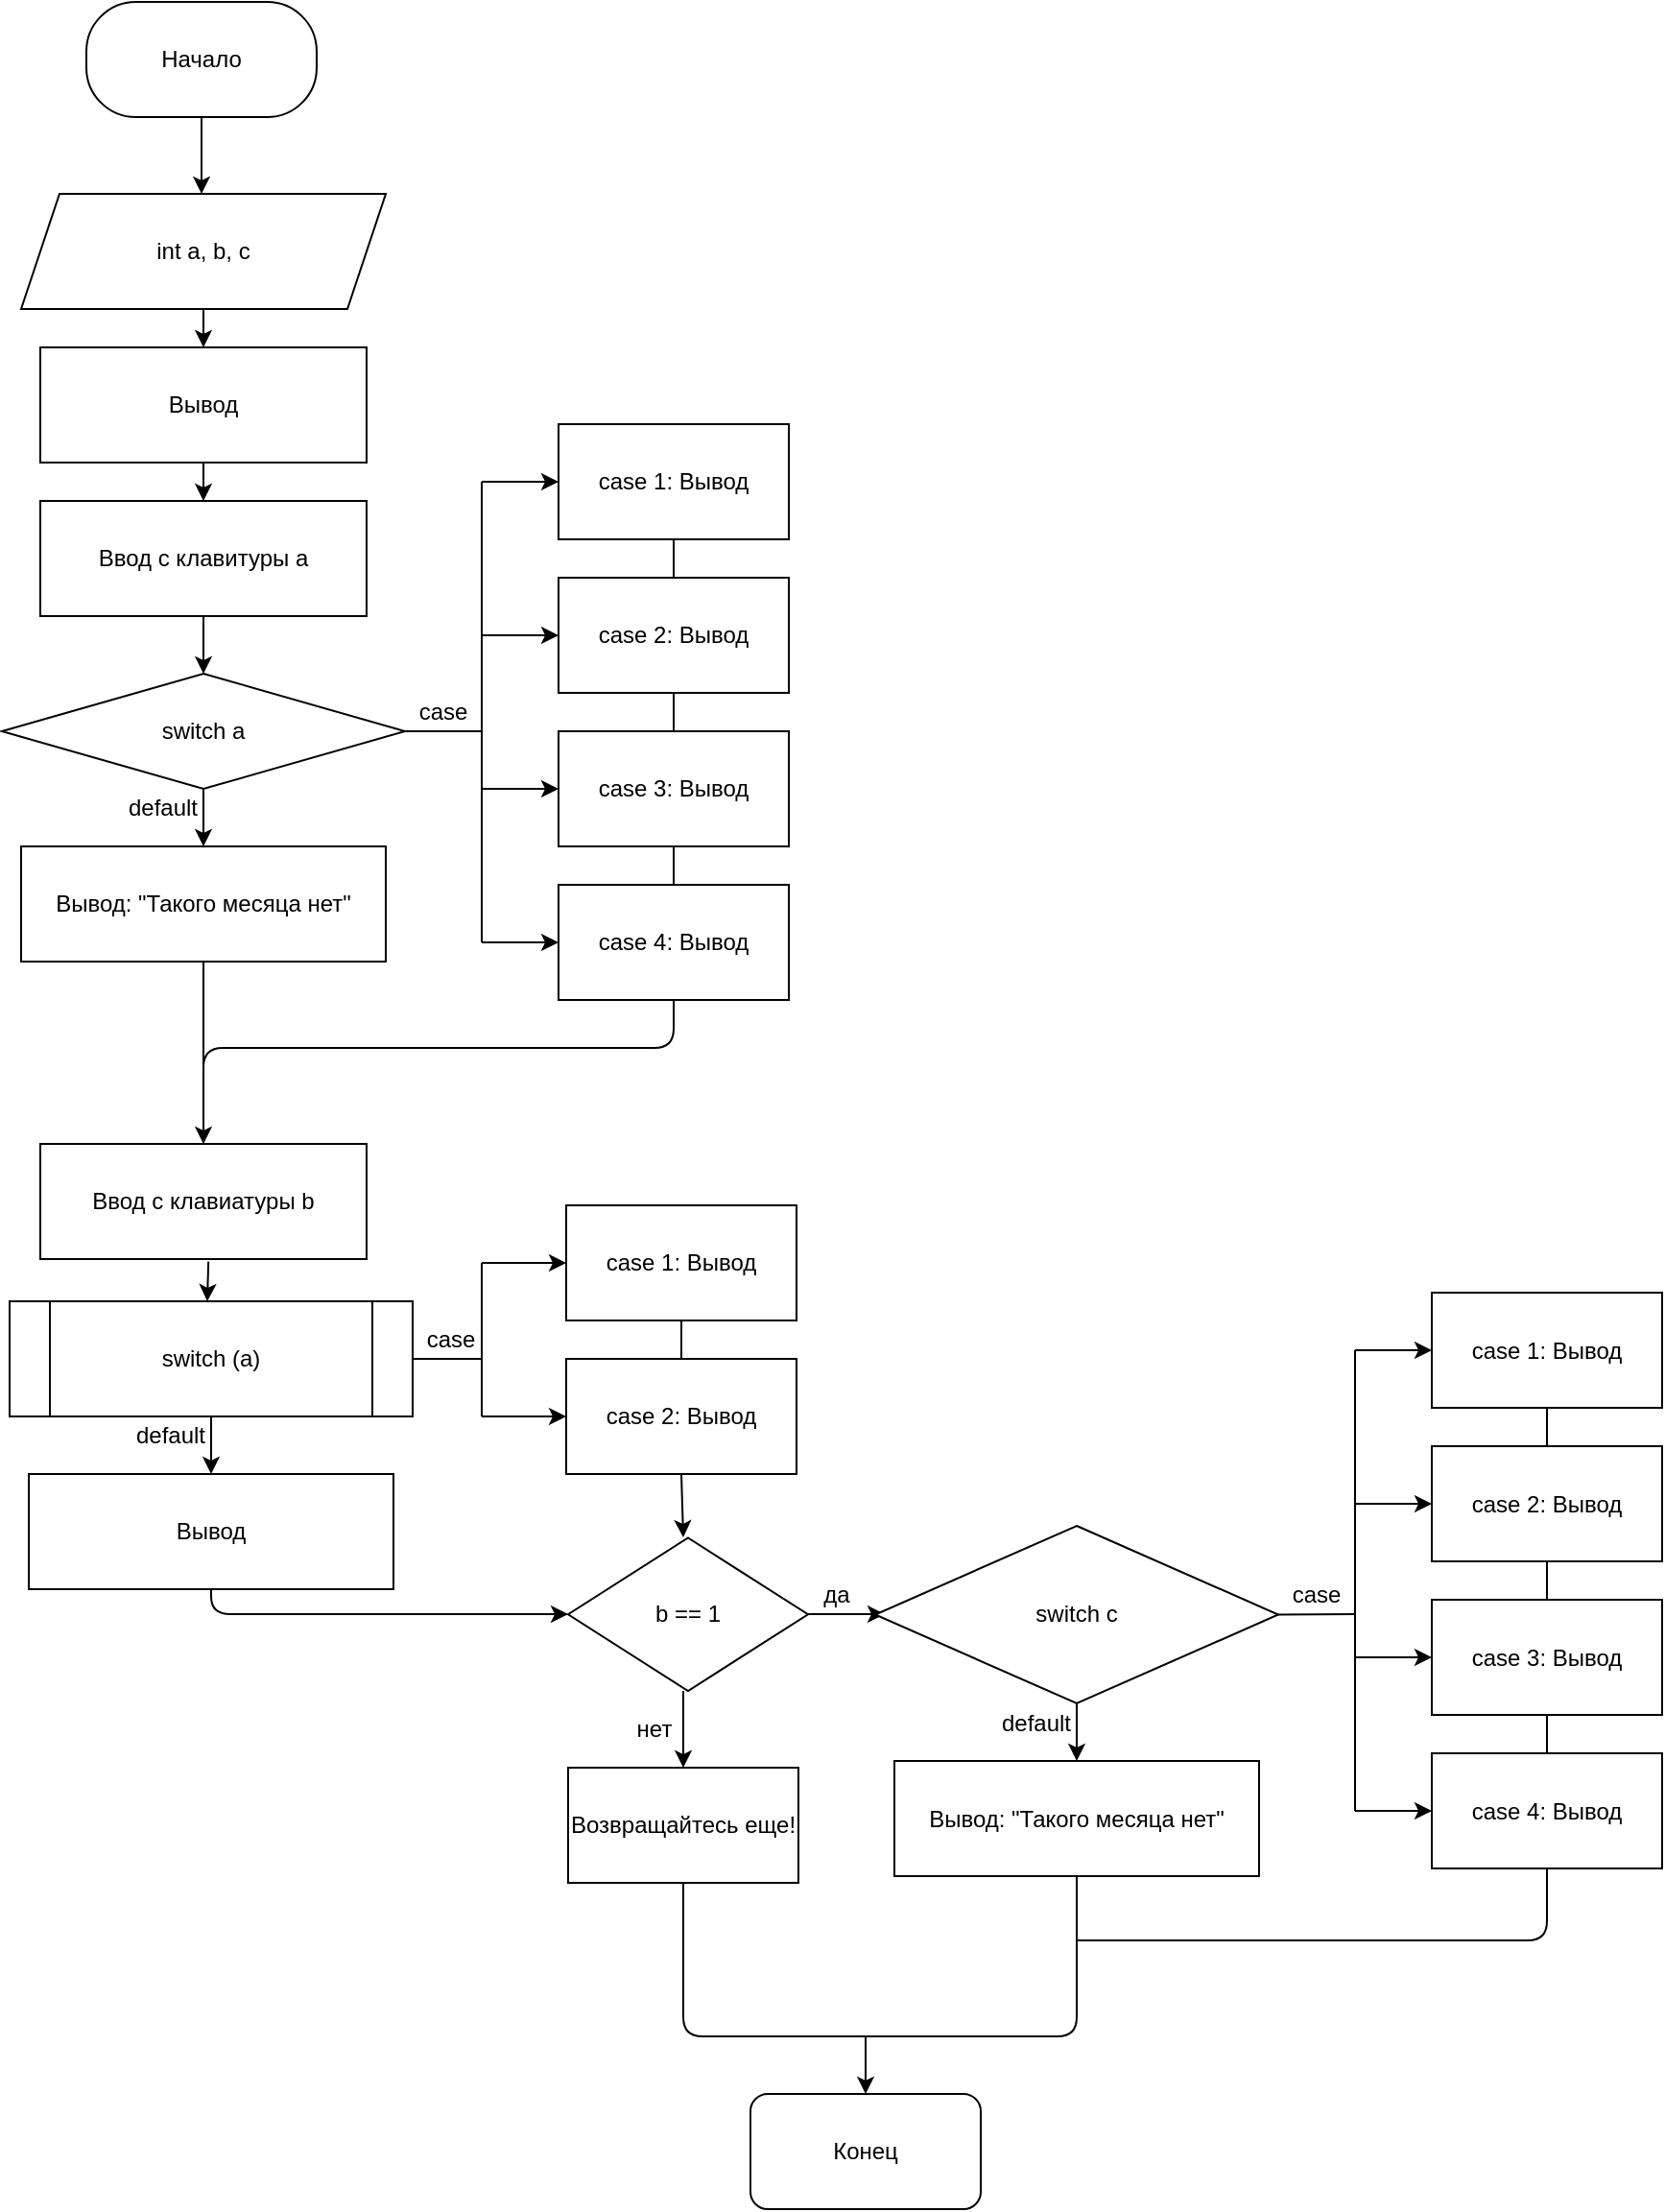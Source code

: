 <mxfile version="13.6.2" type="device"><diagram id="C5RBs43oDa-KdzZeNtuy" name="Page-1"><mxGraphModel dx="1024" dy="592" grid="1" gridSize="10" guides="1" tooltips="1" connect="1" arrows="1" fold="1" page="1" pageScale="1" pageWidth="827" pageHeight="1169" math="0" shadow="0"><root><mxCell id="WIyWlLk6GJQsqaUBKTNV-0"/><mxCell id="WIyWlLk6GJQsqaUBKTNV-1" parent="WIyWlLk6GJQsqaUBKTNV-0"/><mxCell id="JLhSbyELWvbno-IK_wxH-2" value="Начало" style="rounded=1;whiteSpace=wrap;html=1;arcSize=43;" parent="WIyWlLk6GJQsqaUBKTNV-1" vertex="1"><mxGeometry x="354" y="10" width="120" height="60" as="geometry"/></mxCell><mxCell id="JLhSbyELWvbno-IK_wxH-3" value="" style="endArrow=classic;html=1;exitX=0.5;exitY=1;exitDx=0;exitDy=0;" parent="WIyWlLk6GJQsqaUBKTNV-1" source="JLhSbyELWvbno-IK_wxH-2" edge="1"><mxGeometry width="50" height="50" relative="1" as="geometry"><mxPoint x="390" y="330" as="sourcePoint"/><mxPoint x="414" y="110" as="targetPoint"/></mxGeometry></mxCell><mxCell id="JLhSbyELWvbno-IK_wxH-6" value="Вывод" style="rounded=0;whiteSpace=wrap;html=1;" parent="WIyWlLk6GJQsqaUBKTNV-1" vertex="1"><mxGeometry x="330" y="190" width="170" height="60" as="geometry"/></mxCell><mxCell id="JLhSbyELWvbno-IK_wxH-7" value="Ввод с клавитуры a" style="rounded=0;whiteSpace=wrap;html=1;" parent="WIyWlLk6GJQsqaUBKTNV-1" vertex="1"><mxGeometry x="330" y="270" width="170" height="60" as="geometry"/></mxCell><mxCell id="JLhSbyELWvbno-IK_wxH-8" value="" style="endArrow=classic;html=1;exitX=0.5;exitY=1;exitDx=0;exitDy=0;entryX=0.5;entryY=0;entryDx=0;entryDy=0;" parent="WIyWlLk6GJQsqaUBKTNV-1" target="JLhSbyELWvbno-IK_wxH-6" edge="1"><mxGeometry width="50" height="50" relative="1" as="geometry"><mxPoint x="415" y="170" as="sourcePoint"/><mxPoint x="440" y="280" as="targetPoint"/></mxGeometry></mxCell><mxCell id="JLhSbyELWvbno-IK_wxH-9" value="" style="endArrow=classic;html=1;exitX=0.5;exitY=1;exitDx=0;exitDy=0;entryX=0.5;entryY=0;entryDx=0;entryDy=0;" parent="WIyWlLk6GJQsqaUBKTNV-1" source="JLhSbyELWvbno-IK_wxH-6" target="JLhSbyELWvbno-IK_wxH-7" edge="1"><mxGeometry width="50" height="50" relative="1" as="geometry"><mxPoint x="390" y="330" as="sourcePoint"/><mxPoint x="440" y="280" as="targetPoint"/></mxGeometry></mxCell><mxCell id="JLhSbyELWvbno-IK_wxH-11" value="Ввод с клавиатуры b" style="rounded=0;whiteSpace=wrap;html=1;" parent="WIyWlLk6GJQsqaUBKTNV-1" vertex="1"><mxGeometry x="330" y="605" width="170" height="60" as="geometry"/></mxCell><mxCell id="JLhSbyELWvbno-IK_wxH-19" value="" style="endArrow=classic;html=1;exitX=0.5;exitY=1;exitDx=0;exitDy=0;" parent="WIyWlLk6GJQsqaUBKTNV-1" target="JLhSbyELWvbno-IK_wxH-20" edge="1"><mxGeometry width="50" height="50" relative="1" as="geometry"><mxPoint x="415" y="420" as="sourcePoint"/><mxPoint x="415" y="460" as="targetPoint"/></mxGeometry></mxCell><mxCell id="JLhSbyELWvbno-IK_wxH-20" value="Вывод: &quot;Такого месяца нет&quot;" style="rounded=0;whiteSpace=wrap;html=1;" parent="WIyWlLk6GJQsqaUBKTNV-1" vertex="1"><mxGeometry x="320" y="450" width="190" height="60" as="geometry"/></mxCell><mxCell id="JLhSbyELWvbno-IK_wxH-21" value="case 1: Вывод" style="rounded=0;whiteSpace=wrap;html=1;" parent="WIyWlLk6GJQsqaUBKTNV-1" vertex="1"><mxGeometry x="600" y="230" width="120" height="60" as="geometry"/></mxCell><mxCell id="JLhSbyELWvbno-IK_wxH-22" value="case 2: Вывод" style="rounded=0;whiteSpace=wrap;html=1;" parent="WIyWlLk6GJQsqaUBKTNV-1" vertex="1"><mxGeometry x="600" y="310" width="120" height="60" as="geometry"/></mxCell><mxCell id="JLhSbyELWvbno-IK_wxH-23" value="case 3: Вывод" style="rounded=0;whiteSpace=wrap;html=1;" parent="WIyWlLk6GJQsqaUBKTNV-1" vertex="1"><mxGeometry x="600" y="390" width="120" height="60" as="geometry"/></mxCell><mxCell id="JLhSbyELWvbno-IK_wxH-24" value="case 4: Вывод" style="rounded=0;whiteSpace=wrap;html=1;" parent="WIyWlLk6GJQsqaUBKTNV-1" vertex="1"><mxGeometry x="600" y="470" width="120" height="60" as="geometry"/></mxCell><mxCell id="JLhSbyELWvbno-IK_wxH-25" value="" style="endArrow=none;html=1;exitX=1;exitY=0.5;exitDx=0;exitDy=0;" parent="WIyWlLk6GJQsqaUBKTNV-1" edge="1"><mxGeometry width="50" height="50" relative="1" as="geometry"><mxPoint x="520" y="390" as="sourcePoint"/><mxPoint x="560" y="390" as="targetPoint"/></mxGeometry></mxCell><mxCell id="JLhSbyELWvbno-IK_wxH-26" value="" style="endArrow=none;html=1;" parent="WIyWlLk6GJQsqaUBKTNV-1" edge="1"><mxGeometry width="50" height="50" relative="1" as="geometry"><mxPoint x="560" y="500" as="sourcePoint"/><mxPoint x="560" y="260" as="targetPoint"/></mxGeometry></mxCell><mxCell id="JLhSbyELWvbno-IK_wxH-28" value="" style="endArrow=classic;html=1;entryX=0;entryY=0.5;entryDx=0;entryDy=0;" parent="WIyWlLk6GJQsqaUBKTNV-1" target="JLhSbyELWvbno-IK_wxH-21" edge="1"><mxGeometry width="50" height="50" relative="1" as="geometry"><mxPoint x="560" y="260" as="sourcePoint"/><mxPoint x="440" y="380" as="targetPoint"/></mxGeometry></mxCell><mxCell id="JLhSbyELWvbno-IK_wxH-29" value="" style="endArrow=classic;html=1;entryX=0;entryY=0.5;entryDx=0;entryDy=0;" parent="WIyWlLk6GJQsqaUBKTNV-1" target="JLhSbyELWvbno-IK_wxH-22" edge="1"><mxGeometry width="50" height="50" relative="1" as="geometry"><mxPoint x="560" y="340" as="sourcePoint"/><mxPoint x="610" y="270" as="targetPoint"/></mxGeometry></mxCell><mxCell id="JLhSbyELWvbno-IK_wxH-30" value="" style="endArrow=classic;html=1;entryX=0;entryY=0.5;entryDx=0;entryDy=0;" parent="WIyWlLk6GJQsqaUBKTNV-1" target="JLhSbyELWvbno-IK_wxH-23" edge="1"><mxGeometry width="50" height="50" relative="1" as="geometry"><mxPoint x="560" y="420" as="sourcePoint"/><mxPoint x="620" y="280" as="targetPoint"/></mxGeometry></mxCell><mxCell id="JLhSbyELWvbno-IK_wxH-31" value="" style="endArrow=classic;html=1;entryX=0;entryY=0.5;entryDx=0;entryDy=0;" parent="WIyWlLk6GJQsqaUBKTNV-1" target="JLhSbyELWvbno-IK_wxH-24" edge="1"><mxGeometry width="50" height="50" relative="1" as="geometry"><mxPoint x="560" y="500" as="sourcePoint"/><mxPoint x="630" y="290" as="targetPoint"/></mxGeometry></mxCell><mxCell id="JLhSbyELWvbno-IK_wxH-32" value="default" style="text;html=1;strokeColor=none;fillColor=none;align=center;verticalAlign=middle;whiteSpace=wrap;rounded=0;" parent="WIyWlLk6GJQsqaUBKTNV-1" vertex="1"><mxGeometry x="374" y="420" width="40" height="20" as="geometry"/></mxCell><mxCell id="JLhSbyELWvbno-IK_wxH-33" value="case" style="text;html=1;strokeColor=none;fillColor=none;align=center;verticalAlign=middle;whiteSpace=wrap;rounded=0;" parent="WIyWlLk6GJQsqaUBKTNV-1" vertex="1"><mxGeometry x="520" y="370" width="40" height="20" as="geometry"/></mxCell><mxCell id="JLhSbyELWvbno-IK_wxH-34" value="" style="endArrow=classic;html=1;exitX=0.5;exitY=1;exitDx=0;exitDy=0;entryX=0.5;entryY=0;entryDx=0;entryDy=0;" parent="WIyWlLk6GJQsqaUBKTNV-1" source="JLhSbyELWvbno-IK_wxH-24" target="JLhSbyELWvbno-IK_wxH-11" edge="1"><mxGeometry width="50" height="50" relative="1" as="geometry"><mxPoint x="390" y="530" as="sourcePoint"/><mxPoint x="500" y="555" as="targetPoint"/><Array as="points"><mxPoint x="660" y="555"/><mxPoint x="415" y="555"/></Array></mxGeometry></mxCell><mxCell id="JLhSbyELWvbno-IK_wxH-35" value="" style="endArrow=none;html=1;exitX=0.5;exitY=1;exitDx=0;exitDy=0;entryX=0.5;entryY=0;entryDx=0;entryDy=0;" parent="WIyWlLk6GJQsqaUBKTNV-1" source="JLhSbyELWvbno-IK_wxH-23" target="JLhSbyELWvbno-IK_wxH-24" edge="1"><mxGeometry width="50" height="50" relative="1" as="geometry"><mxPoint x="390" y="530" as="sourcePoint"/><mxPoint x="440" y="480" as="targetPoint"/></mxGeometry></mxCell><mxCell id="JLhSbyELWvbno-IK_wxH-36" value="" style="endArrow=none;html=1;exitX=0.5;exitY=1;exitDx=0;exitDy=0;entryX=0.5;entryY=0;entryDx=0;entryDy=0;" parent="WIyWlLk6GJQsqaUBKTNV-1" source="JLhSbyELWvbno-IK_wxH-22" target="JLhSbyELWvbno-IK_wxH-23" edge="1"><mxGeometry width="50" height="50" relative="1" as="geometry"><mxPoint x="670" y="460" as="sourcePoint"/><mxPoint x="670" y="480" as="targetPoint"/></mxGeometry></mxCell><mxCell id="JLhSbyELWvbno-IK_wxH-37" value="" style="endArrow=none;html=1;exitX=0.5;exitY=0;exitDx=0;exitDy=0;entryX=0.5;entryY=1;entryDx=0;entryDy=0;" parent="WIyWlLk6GJQsqaUBKTNV-1" source="JLhSbyELWvbno-IK_wxH-22" target="JLhSbyELWvbno-IK_wxH-21" edge="1"><mxGeometry width="50" height="50" relative="1" as="geometry"><mxPoint x="680" y="470" as="sourcePoint"/><mxPoint x="680" y="490" as="targetPoint"/></mxGeometry></mxCell><mxCell id="JLhSbyELWvbno-IK_wxH-38" value="" style="endArrow=classic;html=1;exitX=0.5;exitY=1;exitDx=0;exitDy=0;entryX=0;entryY=0.5;entryDx=0;entryDy=0;" parent="WIyWlLk6GJQsqaUBKTNV-1" edge="1"><mxGeometry width="50" height="50" relative="1" as="geometry"><mxPoint x="419" y="832" as="sourcePoint"/><mxPoint x="605" y="850" as="targetPoint"/><Array as="points"><mxPoint x="419" y="850"/></Array></mxGeometry></mxCell><mxCell id="JLhSbyELWvbno-IK_wxH-39" value="switch (a)" style="shape=process;whiteSpace=wrap;html=1;backgroundOutline=1;" parent="WIyWlLk6GJQsqaUBKTNV-1" vertex="1"><mxGeometry x="314" y="687" width="210" height="60" as="geometry"/></mxCell><mxCell id="JLhSbyELWvbno-IK_wxH-40" value="" style="endArrow=classic;html=1;exitX=0.5;exitY=1;exitDx=0;exitDy=0;" parent="WIyWlLk6GJQsqaUBKTNV-1" source="JLhSbyELWvbno-IK_wxH-39" target="JLhSbyELWvbno-IK_wxH-41" edge="1"><mxGeometry width="50" height="50" relative="1" as="geometry"><mxPoint x="394" y="757" as="sourcePoint"/><mxPoint x="419" y="787" as="targetPoint"/></mxGeometry></mxCell><mxCell id="JLhSbyELWvbno-IK_wxH-41" value="Вывод" style="rounded=0;whiteSpace=wrap;html=1;" parent="WIyWlLk6GJQsqaUBKTNV-1" vertex="1"><mxGeometry x="324" y="777" width="190" height="60" as="geometry"/></mxCell><mxCell id="JLhSbyELWvbno-IK_wxH-43" value="" style="endArrow=none;html=1;exitX=1;exitY=0.5;exitDx=0;exitDy=0;" parent="WIyWlLk6GJQsqaUBKTNV-1" source="JLhSbyELWvbno-IK_wxH-39" edge="1"><mxGeometry width="50" height="50" relative="1" as="geometry"><mxPoint x="394" y="757" as="sourcePoint"/><mxPoint x="560" y="717" as="targetPoint"/></mxGeometry></mxCell><mxCell id="JLhSbyELWvbno-IK_wxH-47" value="default" style="text;html=1;strokeColor=none;fillColor=none;align=center;verticalAlign=middle;whiteSpace=wrap;rounded=0;" parent="WIyWlLk6GJQsqaUBKTNV-1" vertex="1"><mxGeometry x="378" y="747" width="40" height="20" as="geometry"/></mxCell><mxCell id="JLhSbyELWvbno-IK_wxH-48" value="case" style="text;html=1;strokeColor=none;fillColor=none;align=center;verticalAlign=middle;whiteSpace=wrap;rounded=0;" parent="WIyWlLk6GJQsqaUBKTNV-1" vertex="1"><mxGeometry x="524" y="697" width="40" height="20" as="geometry"/></mxCell><mxCell id="JLhSbyELWvbno-IK_wxH-51" value="case 1: Вывод" style="rounded=0;whiteSpace=wrap;html=1;" parent="WIyWlLk6GJQsqaUBKTNV-1" vertex="1"><mxGeometry x="604" y="637" width="120" height="60" as="geometry"/></mxCell><mxCell id="JLhSbyELWvbno-IK_wxH-52" value="case 2: Вывод" style="rounded=0;whiteSpace=wrap;html=1;" parent="WIyWlLk6GJQsqaUBKTNV-1" vertex="1"><mxGeometry x="604" y="717" width="120" height="60" as="geometry"/></mxCell><mxCell id="JLhSbyELWvbno-IK_wxH-53" value="" style="endArrow=classic;html=1;entryX=0;entryY=0.5;entryDx=0;entryDy=0;" parent="WIyWlLk6GJQsqaUBKTNV-1" target="JLhSbyELWvbno-IK_wxH-51" edge="1"><mxGeometry width="50" height="50" relative="1" as="geometry"><mxPoint x="560" y="667" as="sourcePoint"/><mxPoint x="444" y="787" as="targetPoint"/></mxGeometry></mxCell><mxCell id="JLhSbyELWvbno-IK_wxH-54" value="" style="endArrow=classic;html=1;entryX=0;entryY=0.5;entryDx=0;entryDy=0;" parent="WIyWlLk6GJQsqaUBKTNV-1" target="JLhSbyELWvbno-IK_wxH-52" edge="1"><mxGeometry width="50" height="50" relative="1" as="geometry"><mxPoint x="560" y="747" as="sourcePoint"/><mxPoint x="614" y="677" as="targetPoint"/></mxGeometry></mxCell><mxCell id="JLhSbyELWvbno-IK_wxH-55" value="" style="endArrow=none;html=1;exitX=0.5;exitY=0;exitDx=0;exitDy=0;entryX=0.5;entryY=1;entryDx=0;entryDy=0;" parent="WIyWlLk6GJQsqaUBKTNV-1" source="JLhSbyELWvbno-IK_wxH-52" target="JLhSbyELWvbno-IK_wxH-51" edge="1"><mxGeometry width="50" height="50" relative="1" as="geometry"><mxPoint x="684" y="877" as="sourcePoint"/><mxPoint x="684" y="897" as="targetPoint"/></mxGeometry></mxCell><mxCell id="JLhSbyELWvbno-IK_wxH-57" value="" style="endArrow=none;html=1;" parent="WIyWlLk6GJQsqaUBKTNV-1" edge="1"><mxGeometry width="50" height="50" relative="1" as="geometry"><mxPoint x="560" y="667" as="sourcePoint"/><mxPoint x="560" y="747" as="targetPoint"/></mxGeometry></mxCell><mxCell id="JLhSbyELWvbno-IK_wxH-58" value="" style="endArrow=classic;html=1;exitX=0.527;exitY=1.022;exitDx=0;exitDy=0;exitPerimeter=0;" parent="WIyWlLk6GJQsqaUBKTNV-1" edge="1"><mxGeometry width="50" height="50" relative="1" as="geometry"><mxPoint x="417.59" y="666.32" as="sourcePoint"/><mxPoint x="417" y="687" as="targetPoint"/></mxGeometry></mxCell><mxCell id="JLhSbyELWvbno-IK_wxH-60" value="" style="endArrow=classic;html=1;exitX=0.5;exitY=1;exitDx=0;exitDy=0;entryX=0.5;entryY=0;entryDx=0;entryDy=0;" parent="WIyWlLk6GJQsqaUBKTNV-1" edge="1"><mxGeometry width="50" height="50" relative="1" as="geometry"><mxPoint x="664" y="777" as="sourcePoint"/><mxPoint x="665" y="810" as="targetPoint"/></mxGeometry></mxCell><mxCell id="JLhSbyELWvbno-IK_wxH-61" value="" style="endArrow=classic;html=1;exitX=0.5;exitY=1;exitDx=0;exitDy=0;" parent="WIyWlLk6GJQsqaUBKTNV-1" target="JLhSbyELWvbno-IK_wxH-62" edge="1"><mxGeometry width="50" height="50" relative="1" as="geometry"><mxPoint x="665" y="890" as="sourcePoint"/><mxPoint x="665" y="950" as="targetPoint"/></mxGeometry></mxCell><mxCell id="JLhSbyELWvbno-IK_wxH-62" value="Возвращайтесь еще!" style="rounded=0;whiteSpace=wrap;html=1;" parent="WIyWlLk6GJQsqaUBKTNV-1" vertex="1"><mxGeometry x="605" y="930" width="120" height="60" as="geometry"/></mxCell><mxCell id="JLhSbyELWvbno-IK_wxH-64" value="" style="endArrow=classic;html=1;exitX=1;exitY=0.5;exitDx=0;exitDy=0;entryX=0;entryY=0.5;entryDx=0;entryDy=0;" parent="WIyWlLk6GJQsqaUBKTNV-1" edge="1"><mxGeometry width="50" height="50" relative="1" as="geometry"><mxPoint x="725" y="850" as="sourcePoint"/><mxPoint x="770" y="850" as="targetPoint"/></mxGeometry></mxCell><mxCell id="JLhSbyELWvbno-IK_wxH-65" value="да" style="text;html=1;strokeColor=none;fillColor=none;align=center;verticalAlign=middle;whiteSpace=wrap;rounded=0;" parent="WIyWlLk6GJQsqaUBKTNV-1" vertex="1"><mxGeometry x="725" y="830" width="40" height="20" as="geometry"/></mxCell><mxCell id="JLhSbyELWvbno-IK_wxH-66" value="нет" style="text;html=1;strokeColor=none;fillColor=none;align=center;verticalAlign=middle;whiteSpace=wrap;rounded=0;" parent="WIyWlLk6GJQsqaUBKTNV-1" vertex="1"><mxGeometry x="630" y="900" width="40" height="20" as="geometry"/></mxCell><mxCell id="JLhSbyELWvbno-IK_wxH-73" value="" style="endArrow=classic;html=1;exitX=0.5;exitY=1;exitDx=0;exitDy=0;" parent="WIyWlLk6GJQsqaUBKTNV-1" target="JLhSbyELWvbno-IK_wxH-74" edge="1"><mxGeometry width="50" height="50" relative="1" as="geometry"><mxPoint x="870" y="896.5" as="sourcePoint"/><mxPoint x="870" y="936.5" as="targetPoint"/></mxGeometry></mxCell><mxCell id="JLhSbyELWvbno-IK_wxH-74" value="Вывод: &quot;Такого месяца нет&quot;" style="rounded=0;whiteSpace=wrap;html=1;" parent="WIyWlLk6GJQsqaUBKTNV-1" vertex="1"><mxGeometry x="775" y="926.5" width="190" height="60" as="geometry"/></mxCell><mxCell id="JLhSbyELWvbno-IK_wxH-75" value="case 1: Вывод" style="rounded=0;whiteSpace=wrap;html=1;" parent="WIyWlLk6GJQsqaUBKTNV-1" vertex="1"><mxGeometry x="1055" y="682.5" width="120" height="60" as="geometry"/></mxCell><mxCell id="JLhSbyELWvbno-IK_wxH-76" value="case 2: Вывод" style="rounded=0;whiteSpace=wrap;html=1;" parent="WIyWlLk6GJQsqaUBKTNV-1" vertex="1"><mxGeometry x="1055" y="762.5" width="120" height="60" as="geometry"/></mxCell><mxCell id="JLhSbyELWvbno-IK_wxH-77" value="case 3: Вывод" style="rounded=0;whiteSpace=wrap;html=1;" parent="WIyWlLk6GJQsqaUBKTNV-1" vertex="1"><mxGeometry x="1055" y="842.5" width="120" height="60" as="geometry"/></mxCell><mxCell id="JLhSbyELWvbno-IK_wxH-78" value="case 4: Вывод" style="rounded=0;whiteSpace=wrap;html=1;" parent="WIyWlLk6GJQsqaUBKTNV-1" vertex="1"><mxGeometry x="1055" y="922.5" width="120" height="60" as="geometry"/></mxCell><mxCell id="JLhSbyELWvbno-IK_wxH-79" value="" style="endArrow=none;html=1;exitX=1;exitY=0.5;exitDx=0;exitDy=0;" parent="WIyWlLk6GJQsqaUBKTNV-1" source="eKmKAPnSCsW7sfwgz1Wp-1" edge="1"><mxGeometry width="50" height="50" relative="1" as="geometry"><mxPoint x="975" y="842.5" as="sourcePoint"/><mxPoint x="1015" y="850" as="targetPoint"/></mxGeometry></mxCell><mxCell id="JLhSbyELWvbno-IK_wxH-80" value="" style="endArrow=none;html=1;" parent="WIyWlLk6GJQsqaUBKTNV-1" edge="1"><mxGeometry width="50" height="50" relative="1" as="geometry"><mxPoint x="1015" y="952.5" as="sourcePoint"/><mxPoint x="1015" y="712.5" as="targetPoint"/></mxGeometry></mxCell><mxCell id="JLhSbyELWvbno-IK_wxH-81" value="" style="endArrow=classic;html=1;entryX=0;entryY=0.5;entryDx=0;entryDy=0;" parent="WIyWlLk6GJQsqaUBKTNV-1" target="JLhSbyELWvbno-IK_wxH-75" edge="1"><mxGeometry width="50" height="50" relative="1" as="geometry"><mxPoint x="1015" y="712.5" as="sourcePoint"/><mxPoint x="895" y="832.5" as="targetPoint"/></mxGeometry></mxCell><mxCell id="JLhSbyELWvbno-IK_wxH-82" value="" style="endArrow=classic;html=1;entryX=0;entryY=0.5;entryDx=0;entryDy=0;" parent="WIyWlLk6GJQsqaUBKTNV-1" target="JLhSbyELWvbno-IK_wxH-76" edge="1"><mxGeometry width="50" height="50" relative="1" as="geometry"><mxPoint x="1015" y="792.5" as="sourcePoint"/><mxPoint x="1065" y="722.5" as="targetPoint"/></mxGeometry></mxCell><mxCell id="JLhSbyELWvbno-IK_wxH-83" value="" style="endArrow=classic;html=1;entryX=0;entryY=0.5;entryDx=0;entryDy=0;" parent="WIyWlLk6GJQsqaUBKTNV-1" target="JLhSbyELWvbno-IK_wxH-77" edge="1"><mxGeometry width="50" height="50" relative="1" as="geometry"><mxPoint x="1015" y="872.5" as="sourcePoint"/><mxPoint x="1075" y="732.5" as="targetPoint"/></mxGeometry></mxCell><mxCell id="JLhSbyELWvbno-IK_wxH-84" value="" style="endArrow=classic;html=1;entryX=0;entryY=0.5;entryDx=0;entryDy=0;" parent="WIyWlLk6GJQsqaUBKTNV-1" target="JLhSbyELWvbno-IK_wxH-78" edge="1"><mxGeometry width="50" height="50" relative="1" as="geometry"><mxPoint x="1015" y="952.5" as="sourcePoint"/><mxPoint x="1085" y="742.5" as="targetPoint"/></mxGeometry></mxCell><mxCell id="JLhSbyELWvbno-IK_wxH-85" value="default" style="text;html=1;strokeColor=none;fillColor=none;align=center;verticalAlign=middle;whiteSpace=wrap;rounded=0;" parent="WIyWlLk6GJQsqaUBKTNV-1" vertex="1"><mxGeometry x="829" y="896.5" width="40" height="20" as="geometry"/></mxCell><mxCell id="JLhSbyELWvbno-IK_wxH-86" value="case" style="text;html=1;strokeColor=none;fillColor=none;align=center;verticalAlign=middle;whiteSpace=wrap;rounded=0;" parent="WIyWlLk6GJQsqaUBKTNV-1" vertex="1"><mxGeometry x="975" y="830" width="40" height="20" as="geometry"/></mxCell><mxCell id="JLhSbyELWvbno-IK_wxH-88" value="" style="endArrow=none;html=1;exitX=0.5;exitY=1;exitDx=0;exitDy=0;entryX=0.5;entryY=0;entryDx=0;entryDy=0;" parent="WIyWlLk6GJQsqaUBKTNV-1" source="JLhSbyELWvbno-IK_wxH-77" target="JLhSbyELWvbno-IK_wxH-78" edge="1"><mxGeometry width="50" height="50" relative="1" as="geometry"><mxPoint x="845" y="982.5" as="sourcePoint"/><mxPoint x="895" y="932.5" as="targetPoint"/></mxGeometry></mxCell><mxCell id="JLhSbyELWvbno-IK_wxH-89" value="" style="endArrow=none;html=1;exitX=0.5;exitY=1;exitDx=0;exitDy=0;entryX=0.5;entryY=0;entryDx=0;entryDy=0;" parent="WIyWlLk6GJQsqaUBKTNV-1" source="JLhSbyELWvbno-IK_wxH-76" target="JLhSbyELWvbno-IK_wxH-77" edge="1"><mxGeometry width="50" height="50" relative="1" as="geometry"><mxPoint x="1125" y="912.5" as="sourcePoint"/><mxPoint x="1125" y="932.5" as="targetPoint"/></mxGeometry></mxCell><mxCell id="JLhSbyELWvbno-IK_wxH-90" value="" style="endArrow=none;html=1;exitX=0.5;exitY=0;exitDx=0;exitDy=0;entryX=0.5;entryY=1;entryDx=0;entryDy=0;" parent="WIyWlLk6GJQsqaUBKTNV-1" source="JLhSbyELWvbno-IK_wxH-76" target="JLhSbyELWvbno-IK_wxH-75" edge="1"><mxGeometry width="50" height="50" relative="1" as="geometry"><mxPoint x="1135" y="922.5" as="sourcePoint"/><mxPoint x="1135" y="942.5" as="targetPoint"/></mxGeometry></mxCell><mxCell id="JLhSbyELWvbno-IK_wxH-91" value="Конец" style="rounded=1;whiteSpace=wrap;html=1;" parent="WIyWlLk6GJQsqaUBKTNV-1" vertex="1"><mxGeometry x="700" y="1100" width="120" height="60" as="geometry"/></mxCell><mxCell id="JLhSbyELWvbno-IK_wxH-93" value="" style="endArrow=none;html=1;exitX=0.5;exitY=1;exitDx=0;exitDy=0;" parent="WIyWlLk6GJQsqaUBKTNV-1" source="JLhSbyELWvbno-IK_wxH-62" edge="1"><mxGeometry width="50" height="50" relative="1" as="geometry"><mxPoint x="710" y="940" as="sourcePoint"/><mxPoint x="750" y="1070" as="targetPoint"/><Array as="points"><mxPoint x="665" y="1070"/></Array></mxGeometry></mxCell><mxCell id="JLhSbyELWvbno-IK_wxH-94" value="" style="endArrow=none;html=1;entryX=0.5;entryY=1;entryDx=0;entryDy=0;" parent="WIyWlLk6GJQsqaUBKTNV-1" edge="1"><mxGeometry width="50" height="50" relative="1" as="geometry"><mxPoint x="750" y="1070" as="sourcePoint"/><mxPoint x="870" y="1037.5" as="targetPoint"/><Array as="points"><mxPoint x="870" y="1070"/></Array></mxGeometry></mxCell><mxCell id="JLhSbyELWvbno-IK_wxH-96" value="" style="endArrow=classic;html=1;entryX=0.5;entryY=0;entryDx=0;entryDy=0;" parent="WIyWlLk6GJQsqaUBKTNV-1" target="JLhSbyELWvbno-IK_wxH-91" edge="1"><mxGeometry width="50" height="50" relative="1" as="geometry"><mxPoint x="760" y="1070" as="sourcePoint"/><mxPoint x="760" y="890" as="targetPoint"/></mxGeometry></mxCell><mxCell id="JLhSbyELWvbno-IK_wxH-98" value="" style="endArrow=none;html=1;exitX=0.5;exitY=1;exitDx=0;exitDy=0;" parent="WIyWlLk6GJQsqaUBKTNV-1" source="JLhSbyELWvbno-IK_wxH-20" edge="1"><mxGeometry width="50" height="50" relative="1" as="geometry"><mxPoint x="500" y="510" as="sourcePoint"/><mxPoint x="415" y="570" as="targetPoint"/></mxGeometry></mxCell><mxCell id="JLhSbyELWvbno-IK_wxH-99" value="" style="endArrow=none;html=1;exitX=0.5;exitY=1;exitDx=0;exitDy=0;" parent="WIyWlLk6GJQsqaUBKTNV-1" source="JLhSbyELWvbno-IK_wxH-74" edge="1"><mxGeometry width="50" height="50" relative="1" as="geometry"><mxPoint x="760" y="910" as="sourcePoint"/><mxPoint x="870" y="1040" as="targetPoint"/></mxGeometry></mxCell><mxCell id="JLhSbyELWvbno-IK_wxH-100" value="" style="endArrow=none;html=1;exitX=0.5;exitY=1;exitDx=0;exitDy=0;" parent="WIyWlLk6GJQsqaUBKTNV-1" source="JLhSbyELWvbno-IK_wxH-78" edge="1"><mxGeometry width="50" height="50" relative="1" as="geometry"><mxPoint x="760" y="910" as="sourcePoint"/><mxPoint x="870" y="1020" as="targetPoint"/><Array as="points"><mxPoint x="1115" y="1020"/></Array></mxGeometry></mxCell><mxCell id="SENaMEZrjrLXGhK-b-uA-0" value="" style="endArrow=classic;html=1;exitX=0.5;exitY=1;exitDx=0;exitDy=0;entryX=0.5;entryY=0;entryDx=0;entryDy=0;" parent="WIyWlLk6GJQsqaUBKTNV-1" source="JLhSbyELWvbno-IK_wxH-7" edge="1"><mxGeometry width="50" height="50" relative="1" as="geometry"><mxPoint x="650" y="220" as="sourcePoint"/><mxPoint x="415" y="360" as="targetPoint"/></mxGeometry></mxCell><mxCell id="sfNs0iwlMpW3buyLaeBC-0" value="int a, b, c" style="shape=parallelogram;perimeter=parallelogramPerimeter;whiteSpace=wrap;html=1;fixedSize=1;" parent="WIyWlLk6GJQsqaUBKTNV-1" vertex="1"><mxGeometry x="320" y="110" width="190" height="60" as="geometry"/></mxCell><mxCell id="eKmKAPnSCsW7sfwgz1Wp-0" value="switch a" style="rhombus;whiteSpace=wrap;html=1;" vertex="1" parent="WIyWlLk6GJQsqaUBKTNV-1"><mxGeometry x="310" y="360" width="210" height="60" as="geometry"/></mxCell><mxCell id="eKmKAPnSCsW7sfwgz1Wp-1" value="switch c" style="rhombus;whiteSpace=wrap;html=1;" vertex="1" parent="WIyWlLk6GJQsqaUBKTNV-1"><mxGeometry x="765" y="804" width="210" height="92.5" as="geometry"/></mxCell><mxCell id="eKmKAPnSCsW7sfwgz1Wp-2" value="b == 1" style="rhombus;whiteSpace=wrap;html=1;" vertex="1" parent="WIyWlLk6GJQsqaUBKTNV-1"><mxGeometry x="605" y="810.25" width="125" height="79.75" as="geometry"/></mxCell></root></mxGraphModel></diagram></mxfile>